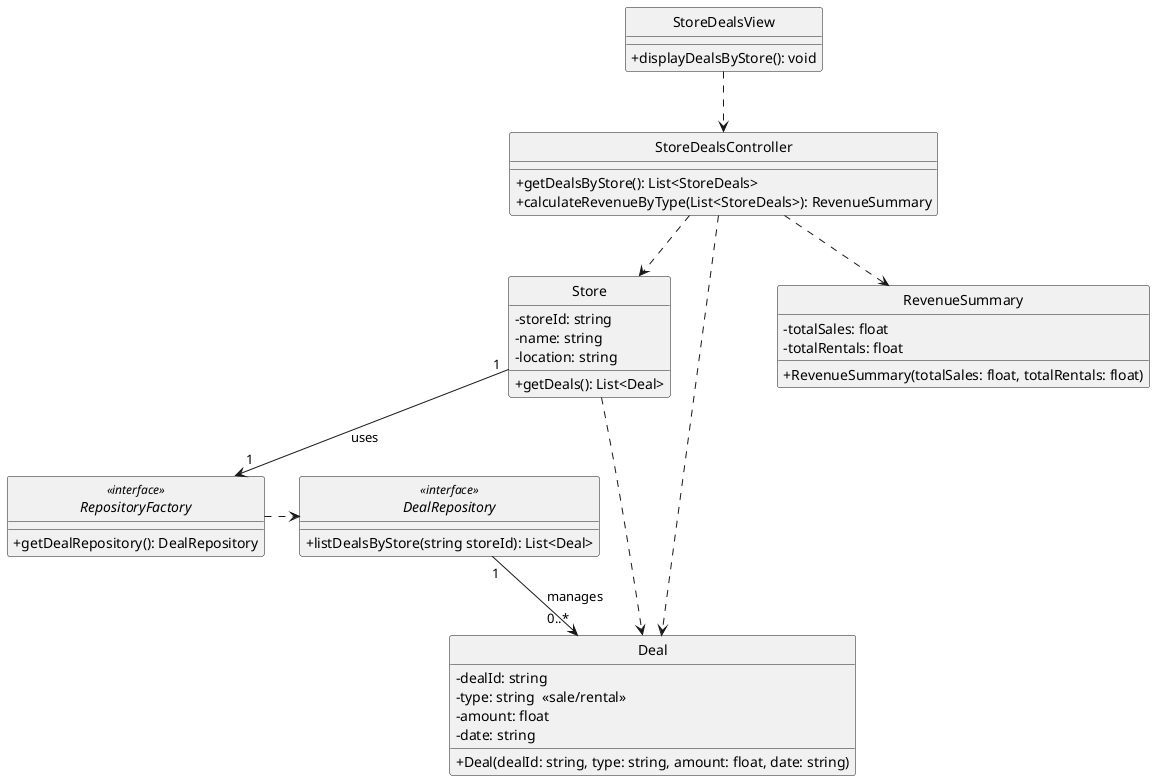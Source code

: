 @startuml
'hide circle para simplificar
hide circle
skinparam classAttributeIconSize 0

'Classes principais
class StoreDealsView {
    +displayDealsByStore(): void
}

class StoreDealsController {
    +getDealsByStore(): List<StoreDeals>
    +calculateRevenueByType(List<StoreDeals>): RevenueSummary
}

class Store {
    - storeId: string
    - name: string
    - location: string
    +getDeals(): List<Deal>
}

class Deal {
    - dealId: string
    - type: string  <<sale/rental>>
    - amount: float
    - date: string
    +Deal(dealId: string, type: string, amount: float, date: string)
}

class RevenueSummary {
    - totalSales: float
    - totalRentals: float
    +RevenueSummary(totalSales: float, totalRentals: float)
}

interface DealRepository <<interface>> {
    +listDealsByStore(string storeId): List<Deal>
}

interface RepositoryFactory <<interface>> {
    +getDealRepository(): DealRepository
}

'Relacionamentos
StoreDealsView ..> StoreDealsController
StoreDealsController ..> Store
StoreDealsController ..> Deal
StoreDealsController ..> RevenueSummary
Store ..> Deal
Store "1" -down-> "1" RepositoryFactory: uses
DealRepository "1" -down-> "0..*" Deal: manages

'Conexões adicionais
RepositoryFactory .right.> DealRepository

@enduml
